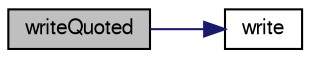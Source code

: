 digraph "writeQuoted"
{
  bgcolor="transparent";
  edge [fontname="FreeSans",fontsize="10",labelfontname="FreeSans",labelfontsize="10"];
  node [fontname="FreeSans",fontsize="10",shape=record];
  rankdir="LR";
  Node2668 [label="writeQuoted",height=0.2,width=0.4,color="black", fillcolor="grey75", style="filled", fontcolor="black"];
  Node2668 -> Node2669 [color="midnightblue",fontsize="10",style="solid",fontname="FreeSans"];
  Node2669 [label="write",height=0.2,width=0.4,color="black",URL="$a26262.html#a0efefd773fa79fc3b687978f9e1ee9ba",tooltip="Write given buffer to given processor. "];
}
